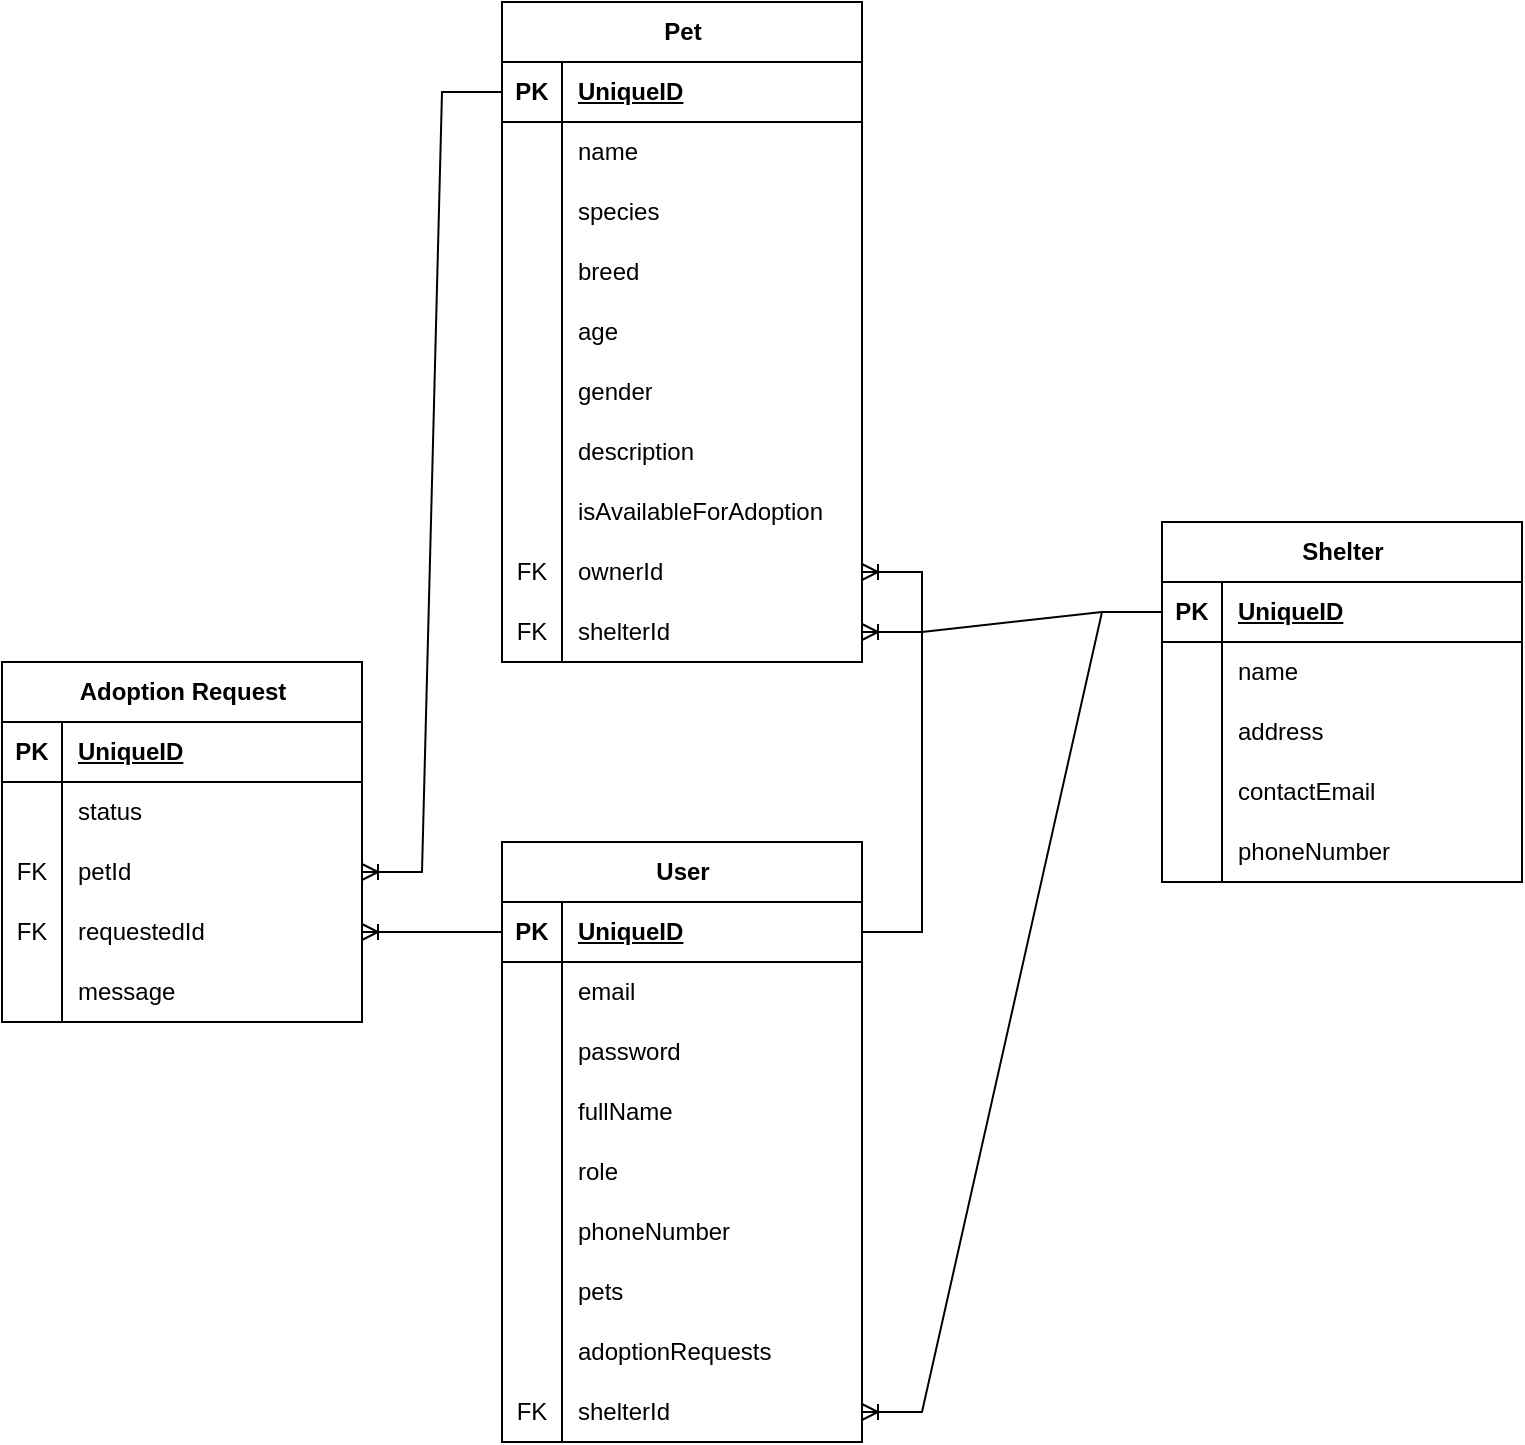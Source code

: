 <mxfile version="27.0.1">
  <diagram name="Page-1" id="5M-OCxJJqLrQlx_Tv5YV">
    <mxGraphModel dx="1184" dy="944" grid="1" gridSize="10" guides="1" tooltips="1" connect="1" arrows="1" fold="1" page="1" pageScale="1" pageWidth="850" pageHeight="1100" math="0" shadow="0">
      <root>
        <mxCell id="0" />
        <mxCell id="1" parent="0" />
        <mxCell id="_O-ej7rsAmSIKIkw59oE-1" value="User" style="shape=table;startSize=30;container=1;collapsible=1;childLayout=tableLayout;fixedRows=1;rowLines=0;fontStyle=1;align=center;resizeLast=1;html=1;" vertex="1" parent="1">
          <mxGeometry x="260" y="430" width="180" height="300" as="geometry" />
        </mxCell>
        <mxCell id="_O-ej7rsAmSIKIkw59oE-2" value="" style="shape=tableRow;horizontal=0;startSize=0;swimlaneHead=0;swimlaneBody=0;fillColor=none;collapsible=0;dropTarget=0;points=[[0,0.5],[1,0.5]];portConstraint=eastwest;top=0;left=0;right=0;bottom=1;" vertex="1" parent="_O-ej7rsAmSIKIkw59oE-1">
          <mxGeometry y="30" width="180" height="30" as="geometry" />
        </mxCell>
        <mxCell id="_O-ej7rsAmSIKIkw59oE-3" value="PK" style="shape=partialRectangle;connectable=0;fillColor=none;top=0;left=0;bottom=0;right=0;fontStyle=1;overflow=hidden;whiteSpace=wrap;html=1;" vertex="1" parent="_O-ej7rsAmSIKIkw59oE-2">
          <mxGeometry width="30" height="30" as="geometry">
            <mxRectangle width="30" height="30" as="alternateBounds" />
          </mxGeometry>
        </mxCell>
        <mxCell id="_O-ej7rsAmSIKIkw59oE-4" value="UniqueID" style="shape=partialRectangle;connectable=0;fillColor=none;top=0;left=0;bottom=0;right=0;align=left;spacingLeft=6;fontStyle=5;overflow=hidden;whiteSpace=wrap;html=1;" vertex="1" parent="_O-ej7rsAmSIKIkw59oE-2">
          <mxGeometry x="30" width="150" height="30" as="geometry">
            <mxRectangle width="150" height="30" as="alternateBounds" />
          </mxGeometry>
        </mxCell>
        <mxCell id="_O-ej7rsAmSIKIkw59oE-5" value="" style="shape=tableRow;horizontal=0;startSize=0;swimlaneHead=0;swimlaneBody=0;fillColor=none;collapsible=0;dropTarget=0;points=[[0,0.5],[1,0.5]];portConstraint=eastwest;top=0;left=0;right=0;bottom=0;" vertex="1" parent="_O-ej7rsAmSIKIkw59oE-1">
          <mxGeometry y="60" width="180" height="30" as="geometry" />
        </mxCell>
        <mxCell id="_O-ej7rsAmSIKIkw59oE-6" value="" style="shape=partialRectangle;connectable=0;fillColor=none;top=0;left=0;bottom=0;right=0;editable=1;overflow=hidden;whiteSpace=wrap;html=1;" vertex="1" parent="_O-ej7rsAmSIKIkw59oE-5">
          <mxGeometry width="30" height="30" as="geometry">
            <mxRectangle width="30" height="30" as="alternateBounds" />
          </mxGeometry>
        </mxCell>
        <mxCell id="_O-ej7rsAmSIKIkw59oE-7" value="email" style="shape=partialRectangle;connectable=0;fillColor=none;top=0;left=0;bottom=0;right=0;align=left;spacingLeft=6;overflow=hidden;whiteSpace=wrap;html=1;" vertex="1" parent="_O-ej7rsAmSIKIkw59oE-5">
          <mxGeometry x="30" width="150" height="30" as="geometry">
            <mxRectangle width="150" height="30" as="alternateBounds" />
          </mxGeometry>
        </mxCell>
        <mxCell id="_O-ej7rsAmSIKIkw59oE-14" value="" style="shape=tableRow;horizontal=0;startSize=0;swimlaneHead=0;swimlaneBody=0;fillColor=none;collapsible=0;dropTarget=0;points=[[0,0.5],[1,0.5]];portConstraint=eastwest;top=0;left=0;right=0;bottom=0;" vertex="1" parent="_O-ej7rsAmSIKIkw59oE-1">
          <mxGeometry y="90" width="180" height="30" as="geometry" />
        </mxCell>
        <mxCell id="_O-ej7rsAmSIKIkw59oE-15" value="&lt;div&gt;&lt;br&gt;&lt;/div&gt;" style="shape=partialRectangle;connectable=0;fillColor=none;top=0;left=0;bottom=0;right=0;editable=1;overflow=hidden;whiteSpace=wrap;html=1;" vertex="1" parent="_O-ej7rsAmSIKIkw59oE-14">
          <mxGeometry width="30" height="30" as="geometry">
            <mxRectangle width="30" height="30" as="alternateBounds" />
          </mxGeometry>
        </mxCell>
        <mxCell id="_O-ej7rsAmSIKIkw59oE-16" value="password" style="shape=partialRectangle;connectable=0;fillColor=none;top=0;left=0;bottom=0;right=0;align=left;spacingLeft=6;overflow=hidden;whiteSpace=wrap;html=1;" vertex="1" parent="_O-ej7rsAmSIKIkw59oE-14">
          <mxGeometry x="30" width="150" height="30" as="geometry">
            <mxRectangle width="150" height="30" as="alternateBounds" />
          </mxGeometry>
        </mxCell>
        <mxCell id="_O-ej7rsAmSIKIkw59oE-17" value="" style="shape=tableRow;horizontal=0;startSize=0;swimlaneHead=0;swimlaneBody=0;fillColor=none;collapsible=0;dropTarget=0;points=[[0,0.5],[1,0.5]];portConstraint=eastwest;top=0;left=0;right=0;bottom=0;" vertex="1" parent="_O-ej7rsAmSIKIkw59oE-1">
          <mxGeometry y="120" width="180" height="30" as="geometry" />
        </mxCell>
        <mxCell id="_O-ej7rsAmSIKIkw59oE-18" value="&lt;div&gt;&lt;br&gt;&lt;/div&gt;" style="shape=partialRectangle;connectable=0;fillColor=none;top=0;left=0;bottom=0;right=0;editable=1;overflow=hidden;whiteSpace=wrap;html=1;" vertex="1" parent="_O-ej7rsAmSIKIkw59oE-17">
          <mxGeometry width="30" height="30" as="geometry">
            <mxRectangle width="30" height="30" as="alternateBounds" />
          </mxGeometry>
        </mxCell>
        <mxCell id="_O-ej7rsAmSIKIkw59oE-19" value="fullName" style="shape=partialRectangle;connectable=0;fillColor=none;top=0;left=0;bottom=0;right=0;align=left;spacingLeft=6;overflow=hidden;whiteSpace=wrap;html=1;" vertex="1" parent="_O-ej7rsAmSIKIkw59oE-17">
          <mxGeometry x="30" width="150" height="30" as="geometry">
            <mxRectangle width="150" height="30" as="alternateBounds" />
          </mxGeometry>
        </mxCell>
        <mxCell id="_O-ej7rsAmSIKIkw59oE-8" value="" style="shape=tableRow;horizontal=0;startSize=0;swimlaneHead=0;swimlaneBody=0;fillColor=none;collapsible=0;dropTarget=0;points=[[0,0.5],[1,0.5]];portConstraint=eastwest;top=0;left=0;right=0;bottom=0;" vertex="1" parent="_O-ej7rsAmSIKIkw59oE-1">
          <mxGeometry y="150" width="180" height="30" as="geometry" />
        </mxCell>
        <mxCell id="_O-ej7rsAmSIKIkw59oE-9" value="" style="shape=partialRectangle;connectable=0;fillColor=none;top=0;left=0;bottom=0;right=0;editable=1;overflow=hidden;whiteSpace=wrap;html=1;" vertex="1" parent="_O-ej7rsAmSIKIkw59oE-8">
          <mxGeometry width="30" height="30" as="geometry">
            <mxRectangle width="30" height="30" as="alternateBounds" />
          </mxGeometry>
        </mxCell>
        <mxCell id="_O-ej7rsAmSIKIkw59oE-10" value="role" style="shape=partialRectangle;connectable=0;fillColor=none;top=0;left=0;bottom=0;right=0;align=left;spacingLeft=6;overflow=hidden;whiteSpace=wrap;html=1;" vertex="1" parent="_O-ej7rsAmSIKIkw59oE-8">
          <mxGeometry x="30" width="150" height="30" as="geometry">
            <mxRectangle width="150" height="30" as="alternateBounds" />
          </mxGeometry>
        </mxCell>
        <mxCell id="_O-ej7rsAmSIKIkw59oE-11" value="" style="shape=tableRow;horizontal=0;startSize=0;swimlaneHead=0;swimlaneBody=0;fillColor=none;collapsible=0;dropTarget=0;points=[[0,0.5],[1,0.5]];portConstraint=eastwest;top=0;left=0;right=0;bottom=0;" vertex="1" parent="_O-ej7rsAmSIKIkw59oE-1">
          <mxGeometry y="180" width="180" height="30" as="geometry" />
        </mxCell>
        <mxCell id="_O-ej7rsAmSIKIkw59oE-12" value="" style="shape=partialRectangle;connectable=0;fillColor=none;top=0;left=0;bottom=0;right=0;editable=1;overflow=hidden;whiteSpace=wrap;html=1;" vertex="1" parent="_O-ej7rsAmSIKIkw59oE-11">
          <mxGeometry width="30" height="30" as="geometry">
            <mxRectangle width="30" height="30" as="alternateBounds" />
          </mxGeometry>
        </mxCell>
        <mxCell id="_O-ej7rsAmSIKIkw59oE-13" value="phoneNumber" style="shape=partialRectangle;connectable=0;fillColor=none;top=0;left=0;bottom=0;right=0;align=left;spacingLeft=6;overflow=hidden;whiteSpace=wrap;html=1;" vertex="1" parent="_O-ej7rsAmSIKIkw59oE-11">
          <mxGeometry x="30" width="150" height="30" as="geometry">
            <mxRectangle width="150" height="30" as="alternateBounds" />
          </mxGeometry>
        </mxCell>
        <mxCell id="_O-ej7rsAmSIKIkw59oE-75" value="" style="shape=tableRow;horizontal=0;startSize=0;swimlaneHead=0;swimlaneBody=0;fillColor=none;collapsible=0;dropTarget=0;points=[[0,0.5],[1,0.5]];portConstraint=eastwest;top=0;left=0;right=0;bottom=0;" vertex="1" parent="_O-ej7rsAmSIKIkw59oE-1">
          <mxGeometry y="210" width="180" height="30" as="geometry" />
        </mxCell>
        <mxCell id="_O-ej7rsAmSIKIkw59oE-76" value="" style="shape=partialRectangle;connectable=0;fillColor=none;top=0;left=0;bottom=0;right=0;editable=1;overflow=hidden;whiteSpace=wrap;html=1;" vertex="1" parent="_O-ej7rsAmSIKIkw59oE-75">
          <mxGeometry width="30" height="30" as="geometry">
            <mxRectangle width="30" height="30" as="alternateBounds" />
          </mxGeometry>
        </mxCell>
        <mxCell id="_O-ej7rsAmSIKIkw59oE-77" value="pets" style="shape=partialRectangle;connectable=0;fillColor=none;top=0;left=0;bottom=0;right=0;align=left;spacingLeft=6;overflow=hidden;whiteSpace=wrap;html=1;" vertex="1" parent="_O-ej7rsAmSIKIkw59oE-75">
          <mxGeometry x="30" width="150" height="30" as="geometry">
            <mxRectangle width="150" height="30" as="alternateBounds" />
          </mxGeometry>
        </mxCell>
        <mxCell id="_O-ej7rsAmSIKIkw59oE-78" value="" style="shape=tableRow;horizontal=0;startSize=0;swimlaneHead=0;swimlaneBody=0;fillColor=none;collapsible=0;dropTarget=0;points=[[0,0.5],[1,0.5]];portConstraint=eastwest;top=0;left=0;right=0;bottom=0;" vertex="1" parent="_O-ej7rsAmSIKIkw59oE-1">
          <mxGeometry y="240" width="180" height="30" as="geometry" />
        </mxCell>
        <mxCell id="_O-ej7rsAmSIKIkw59oE-79" value="" style="shape=partialRectangle;connectable=0;fillColor=none;top=0;left=0;bottom=0;right=0;editable=1;overflow=hidden;whiteSpace=wrap;html=1;" vertex="1" parent="_O-ej7rsAmSIKIkw59oE-78">
          <mxGeometry width="30" height="30" as="geometry">
            <mxRectangle width="30" height="30" as="alternateBounds" />
          </mxGeometry>
        </mxCell>
        <mxCell id="_O-ej7rsAmSIKIkw59oE-80" value="adoptionRequests" style="shape=partialRectangle;connectable=0;fillColor=none;top=0;left=0;bottom=0;right=0;align=left;spacingLeft=6;overflow=hidden;whiteSpace=wrap;html=1;" vertex="1" parent="_O-ej7rsAmSIKIkw59oE-78">
          <mxGeometry x="30" width="150" height="30" as="geometry">
            <mxRectangle width="150" height="30" as="alternateBounds" />
          </mxGeometry>
        </mxCell>
        <mxCell id="_O-ej7rsAmSIKIkw59oE-81" value="" style="shape=tableRow;horizontal=0;startSize=0;swimlaneHead=0;swimlaneBody=0;fillColor=none;collapsible=0;dropTarget=0;points=[[0,0.5],[1,0.5]];portConstraint=eastwest;top=0;left=0;right=0;bottom=0;" vertex="1" parent="_O-ej7rsAmSIKIkw59oE-1">
          <mxGeometry y="270" width="180" height="30" as="geometry" />
        </mxCell>
        <mxCell id="_O-ej7rsAmSIKIkw59oE-82" value="FK" style="shape=partialRectangle;connectable=0;fillColor=none;top=0;left=0;bottom=0;right=0;editable=1;overflow=hidden;whiteSpace=wrap;html=1;" vertex="1" parent="_O-ej7rsAmSIKIkw59oE-81">
          <mxGeometry width="30" height="30" as="geometry">
            <mxRectangle width="30" height="30" as="alternateBounds" />
          </mxGeometry>
        </mxCell>
        <mxCell id="_O-ej7rsAmSIKIkw59oE-83" value="shelterId" style="shape=partialRectangle;connectable=0;fillColor=none;top=0;left=0;bottom=0;right=0;align=left;spacingLeft=6;overflow=hidden;whiteSpace=wrap;html=1;" vertex="1" parent="_O-ej7rsAmSIKIkw59oE-81">
          <mxGeometry x="30" width="150" height="30" as="geometry">
            <mxRectangle width="150" height="30" as="alternateBounds" />
          </mxGeometry>
        </mxCell>
        <mxCell id="_O-ej7rsAmSIKIkw59oE-20" value="Shelter" style="shape=table;startSize=30;container=1;collapsible=1;childLayout=tableLayout;fixedRows=1;rowLines=0;fontStyle=1;align=center;resizeLast=1;html=1;" vertex="1" parent="1">
          <mxGeometry x="590" y="270" width="180" height="180" as="geometry" />
        </mxCell>
        <mxCell id="_O-ej7rsAmSIKIkw59oE-21" value="" style="shape=tableRow;horizontal=0;startSize=0;swimlaneHead=0;swimlaneBody=0;fillColor=none;collapsible=0;dropTarget=0;points=[[0,0.5],[1,0.5]];portConstraint=eastwest;top=0;left=0;right=0;bottom=1;" vertex="1" parent="_O-ej7rsAmSIKIkw59oE-20">
          <mxGeometry y="30" width="180" height="30" as="geometry" />
        </mxCell>
        <mxCell id="_O-ej7rsAmSIKIkw59oE-22" value="PK" style="shape=partialRectangle;connectable=0;fillColor=none;top=0;left=0;bottom=0;right=0;fontStyle=1;overflow=hidden;whiteSpace=wrap;html=1;" vertex="1" parent="_O-ej7rsAmSIKIkw59oE-21">
          <mxGeometry width="30" height="30" as="geometry">
            <mxRectangle width="30" height="30" as="alternateBounds" />
          </mxGeometry>
        </mxCell>
        <mxCell id="_O-ej7rsAmSIKIkw59oE-23" value="UniqueID" style="shape=partialRectangle;connectable=0;fillColor=none;top=0;left=0;bottom=0;right=0;align=left;spacingLeft=6;fontStyle=5;overflow=hidden;whiteSpace=wrap;html=1;" vertex="1" parent="_O-ej7rsAmSIKIkw59oE-21">
          <mxGeometry x="30" width="150" height="30" as="geometry">
            <mxRectangle width="150" height="30" as="alternateBounds" />
          </mxGeometry>
        </mxCell>
        <mxCell id="_O-ej7rsAmSIKIkw59oE-24" value="" style="shape=tableRow;horizontal=0;startSize=0;swimlaneHead=0;swimlaneBody=0;fillColor=none;collapsible=0;dropTarget=0;points=[[0,0.5],[1,0.5]];portConstraint=eastwest;top=0;left=0;right=0;bottom=0;" vertex="1" parent="_O-ej7rsAmSIKIkw59oE-20">
          <mxGeometry y="60" width="180" height="30" as="geometry" />
        </mxCell>
        <mxCell id="_O-ej7rsAmSIKIkw59oE-25" value="" style="shape=partialRectangle;connectable=0;fillColor=none;top=0;left=0;bottom=0;right=0;editable=1;overflow=hidden;whiteSpace=wrap;html=1;" vertex="1" parent="_O-ej7rsAmSIKIkw59oE-24">
          <mxGeometry width="30" height="30" as="geometry">
            <mxRectangle width="30" height="30" as="alternateBounds" />
          </mxGeometry>
        </mxCell>
        <mxCell id="_O-ej7rsAmSIKIkw59oE-26" value="name" style="shape=partialRectangle;connectable=0;fillColor=none;top=0;left=0;bottom=0;right=0;align=left;spacingLeft=6;overflow=hidden;whiteSpace=wrap;html=1;" vertex="1" parent="_O-ej7rsAmSIKIkw59oE-24">
          <mxGeometry x="30" width="150" height="30" as="geometry">
            <mxRectangle width="150" height="30" as="alternateBounds" />
          </mxGeometry>
        </mxCell>
        <mxCell id="_O-ej7rsAmSIKIkw59oE-27" value="" style="shape=tableRow;horizontal=0;startSize=0;swimlaneHead=0;swimlaneBody=0;fillColor=none;collapsible=0;dropTarget=0;points=[[0,0.5],[1,0.5]];portConstraint=eastwest;top=0;left=0;right=0;bottom=0;" vertex="1" parent="_O-ej7rsAmSIKIkw59oE-20">
          <mxGeometry y="90" width="180" height="30" as="geometry" />
        </mxCell>
        <mxCell id="_O-ej7rsAmSIKIkw59oE-28" value="" style="shape=partialRectangle;connectable=0;fillColor=none;top=0;left=0;bottom=0;right=0;editable=1;overflow=hidden;whiteSpace=wrap;html=1;" vertex="1" parent="_O-ej7rsAmSIKIkw59oE-27">
          <mxGeometry width="30" height="30" as="geometry">
            <mxRectangle width="30" height="30" as="alternateBounds" />
          </mxGeometry>
        </mxCell>
        <mxCell id="_O-ej7rsAmSIKIkw59oE-29" value="address" style="shape=partialRectangle;connectable=0;fillColor=none;top=0;left=0;bottom=0;right=0;align=left;spacingLeft=6;overflow=hidden;whiteSpace=wrap;html=1;" vertex="1" parent="_O-ej7rsAmSIKIkw59oE-27">
          <mxGeometry x="30" width="150" height="30" as="geometry">
            <mxRectangle width="150" height="30" as="alternateBounds" />
          </mxGeometry>
        </mxCell>
        <mxCell id="_O-ej7rsAmSIKIkw59oE-30" value="" style="shape=tableRow;horizontal=0;startSize=0;swimlaneHead=0;swimlaneBody=0;fillColor=none;collapsible=0;dropTarget=0;points=[[0,0.5],[1,0.5]];portConstraint=eastwest;top=0;left=0;right=0;bottom=0;" vertex="1" parent="_O-ej7rsAmSIKIkw59oE-20">
          <mxGeometry y="120" width="180" height="30" as="geometry" />
        </mxCell>
        <mxCell id="_O-ej7rsAmSIKIkw59oE-31" value="" style="shape=partialRectangle;connectable=0;fillColor=none;top=0;left=0;bottom=0;right=0;editable=1;overflow=hidden;whiteSpace=wrap;html=1;" vertex="1" parent="_O-ej7rsAmSIKIkw59oE-30">
          <mxGeometry width="30" height="30" as="geometry">
            <mxRectangle width="30" height="30" as="alternateBounds" />
          </mxGeometry>
        </mxCell>
        <mxCell id="_O-ej7rsAmSIKIkw59oE-32" value="contactEmail" style="shape=partialRectangle;connectable=0;fillColor=none;top=0;left=0;bottom=0;right=0;align=left;spacingLeft=6;overflow=hidden;whiteSpace=wrap;html=1;" vertex="1" parent="_O-ej7rsAmSIKIkw59oE-30">
          <mxGeometry x="30" width="150" height="30" as="geometry">
            <mxRectangle width="150" height="30" as="alternateBounds" />
          </mxGeometry>
        </mxCell>
        <mxCell id="_O-ej7rsAmSIKIkw59oE-33" value="" style="shape=tableRow;horizontal=0;startSize=0;swimlaneHead=0;swimlaneBody=0;fillColor=none;collapsible=0;dropTarget=0;points=[[0,0.5],[1,0.5]];portConstraint=eastwest;top=0;left=0;right=0;bottom=0;" vertex="1" parent="_O-ej7rsAmSIKIkw59oE-20">
          <mxGeometry y="150" width="180" height="30" as="geometry" />
        </mxCell>
        <mxCell id="_O-ej7rsAmSIKIkw59oE-34" value="" style="shape=partialRectangle;connectable=0;fillColor=none;top=0;left=0;bottom=0;right=0;editable=1;overflow=hidden;whiteSpace=wrap;html=1;" vertex="1" parent="_O-ej7rsAmSIKIkw59oE-33">
          <mxGeometry width="30" height="30" as="geometry">
            <mxRectangle width="30" height="30" as="alternateBounds" />
          </mxGeometry>
        </mxCell>
        <mxCell id="_O-ej7rsAmSIKIkw59oE-35" value="phoneNumber" style="shape=partialRectangle;connectable=0;fillColor=none;top=0;left=0;bottom=0;right=0;align=left;spacingLeft=6;overflow=hidden;whiteSpace=wrap;html=1;" vertex="1" parent="_O-ej7rsAmSIKIkw59oE-33">
          <mxGeometry x="30" width="150" height="30" as="geometry">
            <mxRectangle width="150" height="30" as="alternateBounds" />
          </mxGeometry>
        </mxCell>
        <mxCell id="_O-ej7rsAmSIKIkw59oE-36" value="Pet" style="shape=table;startSize=30;container=1;collapsible=1;childLayout=tableLayout;fixedRows=1;rowLines=0;fontStyle=1;align=center;resizeLast=1;html=1;" vertex="1" parent="1">
          <mxGeometry x="260" y="10" width="180" height="330" as="geometry" />
        </mxCell>
        <mxCell id="_O-ej7rsAmSIKIkw59oE-37" value="" style="shape=tableRow;horizontal=0;startSize=0;swimlaneHead=0;swimlaneBody=0;fillColor=none;collapsible=0;dropTarget=0;points=[[0,0.5],[1,0.5]];portConstraint=eastwest;top=0;left=0;right=0;bottom=1;" vertex="1" parent="_O-ej7rsAmSIKIkw59oE-36">
          <mxGeometry y="30" width="180" height="30" as="geometry" />
        </mxCell>
        <mxCell id="_O-ej7rsAmSIKIkw59oE-38" value="PK" style="shape=partialRectangle;connectable=0;fillColor=none;top=0;left=0;bottom=0;right=0;fontStyle=1;overflow=hidden;whiteSpace=wrap;html=1;" vertex="1" parent="_O-ej7rsAmSIKIkw59oE-37">
          <mxGeometry width="30" height="30" as="geometry">
            <mxRectangle width="30" height="30" as="alternateBounds" />
          </mxGeometry>
        </mxCell>
        <mxCell id="_O-ej7rsAmSIKIkw59oE-39" value="UniqueID" style="shape=partialRectangle;connectable=0;fillColor=none;top=0;left=0;bottom=0;right=0;align=left;spacingLeft=6;fontStyle=5;overflow=hidden;whiteSpace=wrap;html=1;" vertex="1" parent="_O-ej7rsAmSIKIkw59oE-37">
          <mxGeometry x="30" width="150" height="30" as="geometry">
            <mxRectangle width="150" height="30" as="alternateBounds" />
          </mxGeometry>
        </mxCell>
        <mxCell id="_O-ej7rsAmSIKIkw59oE-40" value="" style="shape=tableRow;horizontal=0;startSize=0;swimlaneHead=0;swimlaneBody=0;fillColor=none;collapsible=0;dropTarget=0;points=[[0,0.5],[1,0.5]];portConstraint=eastwest;top=0;left=0;right=0;bottom=0;" vertex="1" parent="_O-ej7rsAmSIKIkw59oE-36">
          <mxGeometry y="60" width="180" height="30" as="geometry" />
        </mxCell>
        <mxCell id="_O-ej7rsAmSIKIkw59oE-41" value="" style="shape=partialRectangle;connectable=0;fillColor=none;top=0;left=0;bottom=0;right=0;editable=1;overflow=hidden;whiteSpace=wrap;html=1;" vertex="1" parent="_O-ej7rsAmSIKIkw59oE-40">
          <mxGeometry width="30" height="30" as="geometry">
            <mxRectangle width="30" height="30" as="alternateBounds" />
          </mxGeometry>
        </mxCell>
        <mxCell id="_O-ej7rsAmSIKIkw59oE-42" value="name" style="shape=partialRectangle;connectable=0;fillColor=none;top=0;left=0;bottom=0;right=0;align=left;spacingLeft=6;overflow=hidden;whiteSpace=wrap;html=1;" vertex="1" parent="_O-ej7rsAmSIKIkw59oE-40">
          <mxGeometry x="30" width="150" height="30" as="geometry">
            <mxRectangle width="150" height="30" as="alternateBounds" />
          </mxGeometry>
        </mxCell>
        <mxCell id="_O-ej7rsAmSIKIkw59oE-43" value="" style="shape=tableRow;horizontal=0;startSize=0;swimlaneHead=0;swimlaneBody=0;fillColor=none;collapsible=0;dropTarget=0;points=[[0,0.5],[1,0.5]];portConstraint=eastwest;top=0;left=0;right=0;bottom=0;" vertex="1" parent="_O-ej7rsAmSIKIkw59oE-36">
          <mxGeometry y="90" width="180" height="30" as="geometry" />
        </mxCell>
        <mxCell id="_O-ej7rsAmSIKIkw59oE-44" value="" style="shape=partialRectangle;connectable=0;fillColor=none;top=0;left=0;bottom=0;right=0;editable=1;overflow=hidden;whiteSpace=wrap;html=1;" vertex="1" parent="_O-ej7rsAmSIKIkw59oE-43">
          <mxGeometry width="30" height="30" as="geometry">
            <mxRectangle width="30" height="30" as="alternateBounds" />
          </mxGeometry>
        </mxCell>
        <mxCell id="_O-ej7rsAmSIKIkw59oE-45" value="species" style="shape=partialRectangle;connectable=0;fillColor=none;top=0;left=0;bottom=0;right=0;align=left;spacingLeft=6;overflow=hidden;whiteSpace=wrap;html=1;" vertex="1" parent="_O-ej7rsAmSIKIkw59oE-43">
          <mxGeometry x="30" width="150" height="30" as="geometry">
            <mxRectangle width="150" height="30" as="alternateBounds" />
          </mxGeometry>
        </mxCell>
        <mxCell id="_O-ej7rsAmSIKIkw59oE-46" value="" style="shape=tableRow;horizontal=0;startSize=0;swimlaneHead=0;swimlaneBody=0;fillColor=none;collapsible=0;dropTarget=0;points=[[0,0.5],[1,0.5]];portConstraint=eastwest;top=0;left=0;right=0;bottom=0;" vertex="1" parent="_O-ej7rsAmSIKIkw59oE-36">
          <mxGeometry y="120" width="180" height="30" as="geometry" />
        </mxCell>
        <mxCell id="_O-ej7rsAmSIKIkw59oE-47" value="" style="shape=partialRectangle;connectable=0;fillColor=none;top=0;left=0;bottom=0;right=0;editable=1;overflow=hidden;whiteSpace=wrap;html=1;" vertex="1" parent="_O-ej7rsAmSIKIkw59oE-46">
          <mxGeometry width="30" height="30" as="geometry">
            <mxRectangle width="30" height="30" as="alternateBounds" />
          </mxGeometry>
        </mxCell>
        <mxCell id="_O-ej7rsAmSIKIkw59oE-48" value="breed" style="shape=partialRectangle;connectable=0;fillColor=none;top=0;left=0;bottom=0;right=0;align=left;spacingLeft=6;overflow=hidden;whiteSpace=wrap;html=1;" vertex="1" parent="_O-ej7rsAmSIKIkw59oE-46">
          <mxGeometry x="30" width="150" height="30" as="geometry">
            <mxRectangle width="150" height="30" as="alternateBounds" />
          </mxGeometry>
        </mxCell>
        <mxCell id="_O-ej7rsAmSIKIkw59oE-49" value="" style="shape=tableRow;horizontal=0;startSize=0;swimlaneHead=0;swimlaneBody=0;fillColor=none;collapsible=0;dropTarget=0;points=[[0,0.5],[1,0.5]];portConstraint=eastwest;top=0;left=0;right=0;bottom=0;" vertex="1" parent="_O-ej7rsAmSIKIkw59oE-36">
          <mxGeometry y="150" width="180" height="30" as="geometry" />
        </mxCell>
        <mxCell id="_O-ej7rsAmSIKIkw59oE-50" value="" style="shape=partialRectangle;connectable=0;fillColor=none;top=0;left=0;bottom=0;right=0;editable=1;overflow=hidden;whiteSpace=wrap;html=1;" vertex="1" parent="_O-ej7rsAmSIKIkw59oE-49">
          <mxGeometry width="30" height="30" as="geometry">
            <mxRectangle width="30" height="30" as="alternateBounds" />
          </mxGeometry>
        </mxCell>
        <mxCell id="_O-ej7rsAmSIKIkw59oE-51" value="age" style="shape=partialRectangle;connectable=0;fillColor=none;top=0;left=0;bottom=0;right=0;align=left;spacingLeft=6;overflow=hidden;whiteSpace=wrap;html=1;" vertex="1" parent="_O-ej7rsAmSIKIkw59oE-49">
          <mxGeometry x="30" width="150" height="30" as="geometry">
            <mxRectangle width="150" height="30" as="alternateBounds" />
          </mxGeometry>
        </mxCell>
        <mxCell id="_O-ej7rsAmSIKIkw59oE-52" value="" style="shape=tableRow;horizontal=0;startSize=0;swimlaneHead=0;swimlaneBody=0;fillColor=none;collapsible=0;dropTarget=0;points=[[0,0.5],[1,0.5]];portConstraint=eastwest;top=0;left=0;right=0;bottom=0;" vertex="1" parent="_O-ej7rsAmSIKIkw59oE-36">
          <mxGeometry y="180" width="180" height="30" as="geometry" />
        </mxCell>
        <mxCell id="_O-ej7rsAmSIKIkw59oE-53" value="" style="shape=partialRectangle;connectable=0;fillColor=none;top=0;left=0;bottom=0;right=0;editable=1;overflow=hidden;whiteSpace=wrap;html=1;" vertex="1" parent="_O-ej7rsAmSIKIkw59oE-52">
          <mxGeometry width="30" height="30" as="geometry">
            <mxRectangle width="30" height="30" as="alternateBounds" />
          </mxGeometry>
        </mxCell>
        <mxCell id="_O-ej7rsAmSIKIkw59oE-54" value="gender" style="shape=partialRectangle;connectable=0;fillColor=none;top=0;left=0;bottom=0;right=0;align=left;spacingLeft=6;overflow=hidden;whiteSpace=wrap;html=1;" vertex="1" parent="_O-ej7rsAmSIKIkw59oE-52">
          <mxGeometry x="30" width="150" height="30" as="geometry">
            <mxRectangle width="150" height="30" as="alternateBounds" />
          </mxGeometry>
        </mxCell>
        <mxCell id="_O-ej7rsAmSIKIkw59oE-55" value="" style="shape=tableRow;horizontal=0;startSize=0;swimlaneHead=0;swimlaneBody=0;fillColor=none;collapsible=0;dropTarget=0;points=[[0,0.5],[1,0.5]];portConstraint=eastwest;top=0;left=0;right=0;bottom=0;" vertex="1" parent="_O-ej7rsAmSIKIkw59oE-36">
          <mxGeometry y="210" width="180" height="30" as="geometry" />
        </mxCell>
        <mxCell id="_O-ej7rsAmSIKIkw59oE-56" value="" style="shape=partialRectangle;connectable=0;fillColor=none;top=0;left=0;bottom=0;right=0;editable=1;overflow=hidden;whiteSpace=wrap;html=1;" vertex="1" parent="_O-ej7rsAmSIKIkw59oE-55">
          <mxGeometry width="30" height="30" as="geometry">
            <mxRectangle width="30" height="30" as="alternateBounds" />
          </mxGeometry>
        </mxCell>
        <mxCell id="_O-ej7rsAmSIKIkw59oE-57" value="description" style="shape=partialRectangle;connectable=0;fillColor=none;top=0;left=0;bottom=0;right=0;align=left;spacingLeft=6;overflow=hidden;whiteSpace=wrap;html=1;" vertex="1" parent="_O-ej7rsAmSIKIkw59oE-55">
          <mxGeometry x="30" width="150" height="30" as="geometry">
            <mxRectangle width="150" height="30" as="alternateBounds" />
          </mxGeometry>
        </mxCell>
        <mxCell id="_O-ej7rsAmSIKIkw59oE-58" value="" style="shape=tableRow;horizontal=0;startSize=0;swimlaneHead=0;swimlaneBody=0;fillColor=none;collapsible=0;dropTarget=0;points=[[0,0.5],[1,0.5]];portConstraint=eastwest;top=0;left=0;right=0;bottom=0;" vertex="1" parent="_O-ej7rsAmSIKIkw59oE-36">
          <mxGeometry y="240" width="180" height="30" as="geometry" />
        </mxCell>
        <mxCell id="_O-ej7rsAmSIKIkw59oE-59" value="" style="shape=partialRectangle;connectable=0;fillColor=none;top=0;left=0;bottom=0;right=0;editable=1;overflow=hidden;whiteSpace=wrap;html=1;" vertex="1" parent="_O-ej7rsAmSIKIkw59oE-58">
          <mxGeometry width="30" height="30" as="geometry">
            <mxRectangle width="30" height="30" as="alternateBounds" />
          </mxGeometry>
        </mxCell>
        <mxCell id="_O-ej7rsAmSIKIkw59oE-60" value="isAvailableForAdoption" style="shape=partialRectangle;connectable=0;fillColor=none;top=0;left=0;bottom=0;right=0;align=left;spacingLeft=6;overflow=hidden;whiteSpace=wrap;html=1;" vertex="1" parent="_O-ej7rsAmSIKIkw59oE-58">
          <mxGeometry x="30" width="150" height="30" as="geometry">
            <mxRectangle width="150" height="30" as="alternateBounds" />
          </mxGeometry>
        </mxCell>
        <mxCell id="_O-ej7rsAmSIKIkw59oE-93" value="" style="shape=tableRow;horizontal=0;startSize=0;swimlaneHead=0;swimlaneBody=0;fillColor=none;collapsible=0;dropTarget=0;points=[[0,0.5],[1,0.5]];portConstraint=eastwest;top=0;left=0;right=0;bottom=0;" vertex="1" parent="_O-ej7rsAmSIKIkw59oE-36">
          <mxGeometry y="270" width="180" height="30" as="geometry" />
        </mxCell>
        <mxCell id="_O-ej7rsAmSIKIkw59oE-94" value="FK" style="shape=partialRectangle;connectable=0;fillColor=none;top=0;left=0;bottom=0;right=0;editable=1;overflow=hidden;whiteSpace=wrap;html=1;" vertex="1" parent="_O-ej7rsAmSIKIkw59oE-93">
          <mxGeometry width="30" height="30" as="geometry">
            <mxRectangle width="30" height="30" as="alternateBounds" />
          </mxGeometry>
        </mxCell>
        <mxCell id="_O-ej7rsAmSIKIkw59oE-95" value="ownerId" style="shape=partialRectangle;connectable=0;fillColor=none;top=0;left=0;bottom=0;right=0;align=left;spacingLeft=6;overflow=hidden;whiteSpace=wrap;html=1;" vertex="1" parent="_O-ej7rsAmSIKIkw59oE-93">
          <mxGeometry x="30" width="150" height="30" as="geometry">
            <mxRectangle width="150" height="30" as="alternateBounds" />
          </mxGeometry>
        </mxCell>
        <mxCell id="_O-ej7rsAmSIKIkw59oE-96" value="" style="shape=tableRow;horizontal=0;startSize=0;swimlaneHead=0;swimlaneBody=0;fillColor=none;collapsible=0;dropTarget=0;points=[[0,0.5],[1,0.5]];portConstraint=eastwest;top=0;left=0;right=0;bottom=0;" vertex="1" parent="_O-ej7rsAmSIKIkw59oE-36">
          <mxGeometry y="300" width="180" height="30" as="geometry" />
        </mxCell>
        <mxCell id="_O-ej7rsAmSIKIkw59oE-97" value="FK" style="shape=partialRectangle;connectable=0;fillColor=none;top=0;left=0;bottom=0;right=0;editable=1;overflow=hidden;whiteSpace=wrap;html=1;" vertex="1" parent="_O-ej7rsAmSIKIkw59oE-96">
          <mxGeometry width="30" height="30" as="geometry">
            <mxRectangle width="30" height="30" as="alternateBounds" />
          </mxGeometry>
        </mxCell>
        <mxCell id="_O-ej7rsAmSIKIkw59oE-98" value="shelterId" style="shape=partialRectangle;connectable=0;fillColor=none;top=0;left=0;bottom=0;right=0;align=left;spacingLeft=6;overflow=hidden;whiteSpace=wrap;html=1;" vertex="1" parent="_O-ej7rsAmSIKIkw59oE-96">
          <mxGeometry x="30" width="150" height="30" as="geometry">
            <mxRectangle width="150" height="30" as="alternateBounds" />
          </mxGeometry>
        </mxCell>
        <mxCell id="_O-ej7rsAmSIKIkw59oE-61" value="Adoption Request" style="shape=table;startSize=30;container=1;collapsible=1;childLayout=tableLayout;fixedRows=1;rowLines=0;fontStyle=1;align=center;resizeLast=1;html=1;" vertex="1" parent="1">
          <mxGeometry x="10" y="340" width="180" height="180" as="geometry" />
        </mxCell>
        <mxCell id="_O-ej7rsAmSIKIkw59oE-62" value="" style="shape=tableRow;horizontal=0;startSize=0;swimlaneHead=0;swimlaneBody=0;fillColor=none;collapsible=0;dropTarget=0;points=[[0,0.5],[1,0.5]];portConstraint=eastwest;top=0;left=0;right=0;bottom=1;" vertex="1" parent="_O-ej7rsAmSIKIkw59oE-61">
          <mxGeometry y="30" width="180" height="30" as="geometry" />
        </mxCell>
        <mxCell id="_O-ej7rsAmSIKIkw59oE-63" value="PK" style="shape=partialRectangle;connectable=0;fillColor=none;top=0;left=0;bottom=0;right=0;fontStyle=1;overflow=hidden;whiteSpace=wrap;html=1;" vertex="1" parent="_O-ej7rsAmSIKIkw59oE-62">
          <mxGeometry width="30" height="30" as="geometry">
            <mxRectangle width="30" height="30" as="alternateBounds" />
          </mxGeometry>
        </mxCell>
        <mxCell id="_O-ej7rsAmSIKIkw59oE-64" value="UniqueID" style="shape=partialRectangle;connectable=0;fillColor=none;top=0;left=0;bottom=0;right=0;align=left;spacingLeft=6;fontStyle=5;overflow=hidden;whiteSpace=wrap;html=1;" vertex="1" parent="_O-ej7rsAmSIKIkw59oE-62">
          <mxGeometry x="30" width="150" height="30" as="geometry">
            <mxRectangle width="150" height="30" as="alternateBounds" />
          </mxGeometry>
        </mxCell>
        <mxCell id="_O-ej7rsAmSIKIkw59oE-65" value="" style="shape=tableRow;horizontal=0;startSize=0;swimlaneHead=0;swimlaneBody=0;fillColor=none;collapsible=0;dropTarget=0;points=[[0,0.5],[1,0.5]];portConstraint=eastwest;top=0;left=0;right=0;bottom=0;" vertex="1" parent="_O-ej7rsAmSIKIkw59oE-61">
          <mxGeometry y="60" width="180" height="30" as="geometry" />
        </mxCell>
        <mxCell id="_O-ej7rsAmSIKIkw59oE-66" value="" style="shape=partialRectangle;connectable=0;fillColor=none;top=0;left=0;bottom=0;right=0;editable=1;overflow=hidden;whiteSpace=wrap;html=1;" vertex="1" parent="_O-ej7rsAmSIKIkw59oE-65">
          <mxGeometry width="30" height="30" as="geometry">
            <mxRectangle width="30" height="30" as="alternateBounds" />
          </mxGeometry>
        </mxCell>
        <mxCell id="_O-ej7rsAmSIKIkw59oE-67" value="status" style="shape=partialRectangle;connectable=0;fillColor=none;top=0;left=0;bottom=0;right=0;align=left;spacingLeft=6;overflow=hidden;whiteSpace=wrap;html=1;" vertex="1" parent="_O-ej7rsAmSIKIkw59oE-65">
          <mxGeometry x="30" width="150" height="30" as="geometry">
            <mxRectangle width="150" height="30" as="alternateBounds" />
          </mxGeometry>
        </mxCell>
        <mxCell id="_O-ej7rsAmSIKIkw59oE-68" value="" style="shape=tableRow;horizontal=0;startSize=0;swimlaneHead=0;swimlaneBody=0;fillColor=none;collapsible=0;dropTarget=0;points=[[0,0.5],[1,0.5]];portConstraint=eastwest;top=0;left=0;right=0;bottom=0;" vertex="1" parent="_O-ej7rsAmSIKIkw59oE-61">
          <mxGeometry y="90" width="180" height="30" as="geometry" />
        </mxCell>
        <mxCell id="_O-ej7rsAmSIKIkw59oE-69" value="FK" style="shape=partialRectangle;connectable=0;fillColor=none;top=0;left=0;bottom=0;right=0;editable=1;overflow=hidden;whiteSpace=wrap;html=1;" vertex="1" parent="_O-ej7rsAmSIKIkw59oE-68">
          <mxGeometry width="30" height="30" as="geometry">
            <mxRectangle width="30" height="30" as="alternateBounds" />
          </mxGeometry>
        </mxCell>
        <mxCell id="_O-ej7rsAmSIKIkw59oE-70" value="petId" style="shape=partialRectangle;connectable=0;fillColor=none;top=0;left=0;bottom=0;right=0;align=left;spacingLeft=6;overflow=hidden;whiteSpace=wrap;html=1;" vertex="1" parent="_O-ej7rsAmSIKIkw59oE-68">
          <mxGeometry x="30" width="150" height="30" as="geometry">
            <mxRectangle width="150" height="30" as="alternateBounds" />
          </mxGeometry>
        </mxCell>
        <mxCell id="_O-ej7rsAmSIKIkw59oE-71" value="" style="shape=tableRow;horizontal=0;startSize=0;swimlaneHead=0;swimlaneBody=0;fillColor=none;collapsible=0;dropTarget=0;points=[[0,0.5],[1,0.5]];portConstraint=eastwest;top=0;left=0;right=0;bottom=0;" vertex="1" parent="_O-ej7rsAmSIKIkw59oE-61">
          <mxGeometry y="120" width="180" height="30" as="geometry" />
        </mxCell>
        <mxCell id="_O-ej7rsAmSIKIkw59oE-72" value="FK" style="shape=partialRectangle;connectable=0;fillColor=none;top=0;left=0;bottom=0;right=0;editable=1;overflow=hidden;whiteSpace=wrap;html=1;" vertex="1" parent="_O-ej7rsAmSIKIkw59oE-71">
          <mxGeometry width="30" height="30" as="geometry">
            <mxRectangle width="30" height="30" as="alternateBounds" />
          </mxGeometry>
        </mxCell>
        <mxCell id="_O-ej7rsAmSIKIkw59oE-73" value="requestedId" style="shape=partialRectangle;connectable=0;fillColor=none;top=0;left=0;bottom=0;right=0;align=left;spacingLeft=6;overflow=hidden;whiteSpace=wrap;html=1;" vertex="1" parent="_O-ej7rsAmSIKIkw59oE-71">
          <mxGeometry x="30" width="150" height="30" as="geometry">
            <mxRectangle width="150" height="30" as="alternateBounds" />
          </mxGeometry>
        </mxCell>
        <mxCell id="_O-ej7rsAmSIKIkw59oE-100" value="" style="shape=tableRow;horizontal=0;startSize=0;swimlaneHead=0;swimlaneBody=0;fillColor=none;collapsible=0;dropTarget=0;points=[[0,0.5],[1,0.5]];portConstraint=eastwest;top=0;left=0;right=0;bottom=0;" vertex="1" parent="_O-ej7rsAmSIKIkw59oE-61">
          <mxGeometry y="150" width="180" height="30" as="geometry" />
        </mxCell>
        <mxCell id="_O-ej7rsAmSIKIkw59oE-101" value="" style="shape=partialRectangle;connectable=0;fillColor=none;top=0;left=0;bottom=0;right=0;editable=1;overflow=hidden;whiteSpace=wrap;html=1;" vertex="1" parent="_O-ej7rsAmSIKIkw59oE-100">
          <mxGeometry width="30" height="30" as="geometry">
            <mxRectangle width="30" height="30" as="alternateBounds" />
          </mxGeometry>
        </mxCell>
        <mxCell id="_O-ej7rsAmSIKIkw59oE-102" value="message" style="shape=partialRectangle;connectable=0;fillColor=none;top=0;left=0;bottom=0;right=0;align=left;spacingLeft=6;overflow=hidden;whiteSpace=wrap;html=1;" vertex="1" parent="_O-ej7rsAmSIKIkw59oE-100">
          <mxGeometry x="30" width="150" height="30" as="geometry">
            <mxRectangle width="150" height="30" as="alternateBounds" />
          </mxGeometry>
        </mxCell>
        <mxCell id="_O-ej7rsAmSIKIkw59oE-88" value="" style="edgeStyle=entityRelationEdgeStyle;fontSize=12;html=1;endArrow=ERoneToMany;rounded=0;" edge="1" parent="1" source="_O-ej7rsAmSIKIkw59oE-21" target="_O-ej7rsAmSIKIkw59oE-81">
          <mxGeometry width="100" height="100" relative="1" as="geometry">
            <mxPoint x="100" y="900" as="sourcePoint" />
            <mxPoint x="200" y="800" as="targetPoint" />
          </mxGeometry>
        </mxCell>
        <mxCell id="_O-ej7rsAmSIKIkw59oE-89" value="" style="edgeStyle=entityRelationEdgeStyle;fontSize=12;html=1;endArrow=ERoneToMany;rounded=0;" edge="1" parent="1" source="_O-ej7rsAmSIKIkw59oE-2" target="_O-ej7rsAmSIKIkw59oE-93">
          <mxGeometry width="100" height="100" relative="1" as="geometry">
            <mxPoint x="420" y="650" as="sourcePoint" />
            <mxPoint x="520" y="550" as="targetPoint" />
          </mxGeometry>
        </mxCell>
        <mxCell id="_O-ej7rsAmSIKIkw59oE-99" value="" style="edgeStyle=entityRelationEdgeStyle;fontSize=12;html=1;endArrow=ERoneToMany;rounded=0;" edge="1" parent="1" source="_O-ej7rsAmSIKIkw59oE-21" target="_O-ej7rsAmSIKIkw59oE-96">
          <mxGeometry width="100" height="100" relative="1" as="geometry">
            <mxPoint x="300" y="650" as="sourcePoint" />
            <mxPoint x="400" y="550" as="targetPoint" />
          </mxGeometry>
        </mxCell>
        <mxCell id="_O-ej7rsAmSIKIkw59oE-104" value="" style="edgeStyle=entityRelationEdgeStyle;fontSize=12;html=1;endArrow=ERoneToMany;rounded=0;" edge="1" parent="1" source="_O-ej7rsAmSIKIkw59oE-37" target="_O-ej7rsAmSIKIkw59oE-68">
          <mxGeometry width="100" height="100" relative="1" as="geometry">
            <mxPoint x="90" y="260" as="sourcePoint" />
            <mxPoint x="190" y="160" as="targetPoint" />
          </mxGeometry>
        </mxCell>
        <mxCell id="_O-ej7rsAmSIKIkw59oE-105" value="" style="edgeStyle=entityRelationEdgeStyle;fontSize=12;html=1;endArrow=ERoneToMany;rounded=0;" edge="1" parent="1" source="_O-ej7rsAmSIKIkw59oE-2" target="_O-ej7rsAmSIKIkw59oE-71">
          <mxGeometry width="100" height="100" relative="1" as="geometry">
            <mxPoint x="60" y="750" as="sourcePoint" />
            <mxPoint x="160" y="650" as="targetPoint" />
          </mxGeometry>
        </mxCell>
      </root>
    </mxGraphModel>
  </diagram>
</mxfile>
